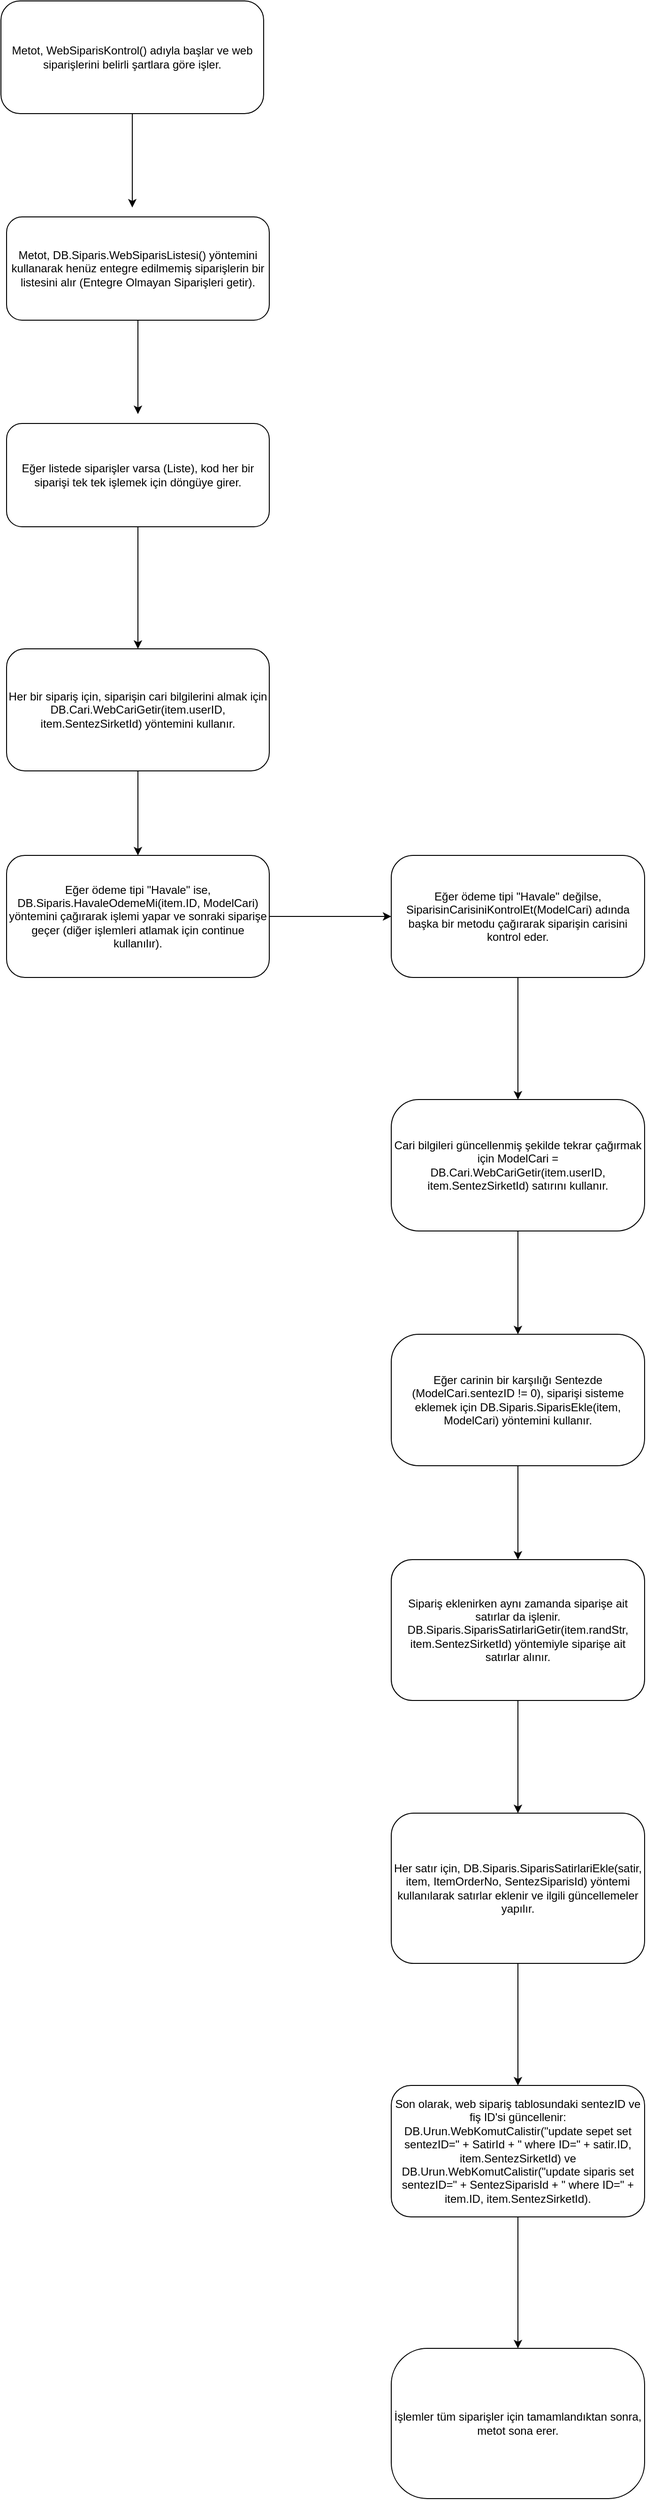 <mxfile version="21.6.2" type="github">
  <diagram id="C5RBs43oDa-KdzZeNtuy" name="Page-1">
    <mxGraphModel dx="1434" dy="1957" grid="1" gridSize="10" guides="1" tooltips="1" connect="1" arrows="1" fold="1" page="1" pageScale="1" pageWidth="827" pageHeight="1169" math="0" shadow="0">
      <root>
        <mxCell id="WIyWlLk6GJQsqaUBKTNV-0" />
        <mxCell id="WIyWlLk6GJQsqaUBKTNV-1" parent="WIyWlLk6GJQsqaUBKTNV-0" />
        <mxCell id="3B399eauovrUwrFBf5yU-2" style="edgeStyle=orthogonalEdgeStyle;rounded=0;orthogonalLoop=1;jettySize=auto;html=1;exitX=0.5;exitY=1;exitDx=0;exitDy=0;" edge="1" parent="WIyWlLk6GJQsqaUBKTNV-1" source="3B399eauovrUwrFBf5yU-0">
          <mxGeometry relative="1" as="geometry">
            <mxPoint x="414" y="-870" as="targetPoint" />
          </mxGeometry>
        </mxCell>
        <mxCell id="3B399eauovrUwrFBf5yU-0" value="Metot, WebSiparisKontrol() adıyla başlar ve web siparişlerini belirli şartlara göre işler." style="rounded=1;whiteSpace=wrap;html=1;arcSize=17;" vertex="1" parent="WIyWlLk6GJQsqaUBKTNV-1">
          <mxGeometry x="274" y="-1090" width="280" height="120" as="geometry" />
        </mxCell>
        <mxCell id="3B399eauovrUwrFBf5yU-4" style="edgeStyle=orthogonalEdgeStyle;rounded=0;orthogonalLoop=1;jettySize=auto;html=1;exitX=0.5;exitY=1;exitDx=0;exitDy=0;" edge="1" parent="WIyWlLk6GJQsqaUBKTNV-1" source="3B399eauovrUwrFBf5yU-3">
          <mxGeometry relative="1" as="geometry">
            <mxPoint x="420" y="-650" as="targetPoint" />
          </mxGeometry>
        </mxCell>
        <mxCell id="3B399eauovrUwrFBf5yU-3" value="Metot, DB.Siparis.WebSiparisListesi() yöntemini kullanarak henüz entegre edilmemiş siparişlerin bir listesini alır (Entegre Olmayan Siparişleri getir)." style="rounded=1;whiteSpace=wrap;html=1;" vertex="1" parent="WIyWlLk6GJQsqaUBKTNV-1">
          <mxGeometry x="280" y="-860" width="280" height="110" as="geometry" />
        </mxCell>
        <mxCell id="3B399eauovrUwrFBf5yU-6" style="edgeStyle=orthogonalEdgeStyle;rounded=0;orthogonalLoop=1;jettySize=auto;html=1;exitX=0.5;exitY=1;exitDx=0;exitDy=0;" edge="1" parent="WIyWlLk6GJQsqaUBKTNV-1" source="3B399eauovrUwrFBf5yU-5" target="3B399eauovrUwrFBf5yU-7">
          <mxGeometry relative="1" as="geometry">
            <mxPoint x="425" y="-440" as="targetPoint" />
          </mxGeometry>
        </mxCell>
        <mxCell id="3B399eauovrUwrFBf5yU-5" value="Eğer listede siparişler varsa (Liste), kod her bir siparişi tek tek işlemek için döngüye girer." style="rounded=1;whiteSpace=wrap;html=1;" vertex="1" parent="WIyWlLk6GJQsqaUBKTNV-1">
          <mxGeometry x="280" y="-640" width="280" height="110" as="geometry" />
        </mxCell>
        <mxCell id="3B399eauovrUwrFBf5yU-10" value="" style="edgeStyle=orthogonalEdgeStyle;rounded=0;orthogonalLoop=1;jettySize=auto;html=1;" edge="1" parent="WIyWlLk6GJQsqaUBKTNV-1" source="3B399eauovrUwrFBf5yU-7" target="3B399eauovrUwrFBf5yU-9">
          <mxGeometry relative="1" as="geometry" />
        </mxCell>
        <mxCell id="3B399eauovrUwrFBf5yU-7" value="Her bir sipariş için, siparişin cari bilgilerini almak için DB.Cari.WebCariGetir(item.userID, item.SentezSirketId) yöntemini kullanır." style="rounded=1;whiteSpace=wrap;html=1;" vertex="1" parent="WIyWlLk6GJQsqaUBKTNV-1">
          <mxGeometry x="280" y="-400" width="280" height="130" as="geometry" />
        </mxCell>
        <mxCell id="3B399eauovrUwrFBf5yU-16" value="" style="edgeStyle=orthogonalEdgeStyle;rounded=0;orthogonalLoop=1;jettySize=auto;html=1;" edge="1" parent="WIyWlLk6GJQsqaUBKTNV-1" source="3B399eauovrUwrFBf5yU-9" target="3B399eauovrUwrFBf5yU-15">
          <mxGeometry relative="1" as="geometry" />
        </mxCell>
        <mxCell id="3B399eauovrUwrFBf5yU-9" value="Eğer ödeme tipi &quot;Havale&quot; ise, DB.Siparis.HavaleOdemeMi(item.ID, ModelCari) yöntemini çağırarak işlemi yapar ve sonraki siparişe geçer (diğer işlemleri atlamak için continue kullanılır)." style="whiteSpace=wrap;html=1;rounded=1;arcSize=15;" vertex="1" parent="WIyWlLk6GJQsqaUBKTNV-1">
          <mxGeometry x="280" y="-180" width="280" height="130" as="geometry" />
        </mxCell>
        <mxCell id="3B399eauovrUwrFBf5yU-18" value="" style="edgeStyle=orthogonalEdgeStyle;rounded=0;orthogonalLoop=1;jettySize=auto;html=1;" edge="1" parent="WIyWlLk6GJQsqaUBKTNV-1" source="3B399eauovrUwrFBf5yU-15" target="3B399eauovrUwrFBf5yU-17">
          <mxGeometry relative="1" as="geometry" />
        </mxCell>
        <mxCell id="3B399eauovrUwrFBf5yU-15" value="Eğer ödeme tipi &quot;Havale&quot; değilse, SiparisinCarisiniKontrolEt(ModelCari) adında başka bir metodu çağırarak siparişin carisini kontrol eder." style="whiteSpace=wrap;html=1;rounded=1;arcSize=18;" vertex="1" parent="WIyWlLk6GJQsqaUBKTNV-1">
          <mxGeometry x="690" y="-180" width="270" height="130" as="geometry" />
        </mxCell>
        <mxCell id="3B399eauovrUwrFBf5yU-20" value="" style="edgeStyle=orthogonalEdgeStyle;rounded=0;orthogonalLoop=1;jettySize=auto;html=1;" edge="1" parent="WIyWlLk6GJQsqaUBKTNV-1" source="3B399eauovrUwrFBf5yU-17" target="3B399eauovrUwrFBf5yU-19">
          <mxGeometry relative="1" as="geometry" />
        </mxCell>
        <mxCell id="3B399eauovrUwrFBf5yU-17" value="Cari bilgileri güncellenmiş şekilde tekrar çağırmak için ModelCari = DB.Cari.WebCariGetir(item.userID, item.SentezSirketId) satırını kullanır." style="whiteSpace=wrap;html=1;rounded=1;arcSize=21;" vertex="1" parent="WIyWlLk6GJQsqaUBKTNV-1">
          <mxGeometry x="690" y="80" width="270" height="140" as="geometry" />
        </mxCell>
        <mxCell id="3B399eauovrUwrFBf5yU-22" value="" style="edgeStyle=orthogonalEdgeStyle;rounded=0;orthogonalLoop=1;jettySize=auto;html=1;" edge="1" parent="WIyWlLk6GJQsqaUBKTNV-1" source="3B399eauovrUwrFBf5yU-19" target="3B399eauovrUwrFBf5yU-21">
          <mxGeometry relative="1" as="geometry" />
        </mxCell>
        <mxCell id="3B399eauovrUwrFBf5yU-19" value="Eğer carinin bir karşılığı Sentezde (ModelCari.sentezID != 0), siparişi sisteme eklemek için DB.Siparis.SiparisEkle(item, ModelCari) yöntemini kullanır." style="whiteSpace=wrap;html=1;rounded=1;arcSize=21;" vertex="1" parent="WIyWlLk6GJQsqaUBKTNV-1">
          <mxGeometry x="690" y="330" width="270" height="140" as="geometry" />
        </mxCell>
        <mxCell id="3B399eauovrUwrFBf5yU-24" value="" style="edgeStyle=orthogonalEdgeStyle;rounded=0;orthogonalLoop=1;jettySize=auto;html=1;" edge="1" parent="WIyWlLk6GJQsqaUBKTNV-1" source="3B399eauovrUwrFBf5yU-21" target="3B399eauovrUwrFBf5yU-23">
          <mxGeometry relative="1" as="geometry" />
        </mxCell>
        <mxCell id="3B399eauovrUwrFBf5yU-21" value="Sipariş eklenirken aynı zamanda siparişe ait satırlar da işlenir. DB.Siparis.SiparisSatirlariGetir(item.randStr, item.SentezSirketId) yöntemiyle siparişe ait satırlar alınır." style="whiteSpace=wrap;html=1;rounded=1;" vertex="1" parent="WIyWlLk6GJQsqaUBKTNV-1">
          <mxGeometry x="690" y="570" width="270" height="150" as="geometry" />
        </mxCell>
        <mxCell id="3B399eauovrUwrFBf5yU-26" value="" style="edgeStyle=orthogonalEdgeStyle;rounded=0;orthogonalLoop=1;jettySize=auto;html=1;" edge="1" parent="WIyWlLk6GJQsqaUBKTNV-1" source="3B399eauovrUwrFBf5yU-23" target="3B399eauovrUwrFBf5yU-25">
          <mxGeometry relative="1" as="geometry" />
        </mxCell>
        <mxCell id="3B399eauovrUwrFBf5yU-23" value="Her satır için, DB.Siparis.SiparisSatirlariEkle(satir, item, ItemOrderNo, SentezSiparisId) yöntemi kullanılarak satırlar eklenir ve ilgili güncellemeler yapılır." style="whiteSpace=wrap;html=1;rounded=1;" vertex="1" parent="WIyWlLk6GJQsqaUBKTNV-1">
          <mxGeometry x="690" y="840" width="270" height="160" as="geometry" />
        </mxCell>
        <mxCell id="3B399eauovrUwrFBf5yU-28" value="" style="edgeStyle=orthogonalEdgeStyle;rounded=0;orthogonalLoop=1;jettySize=auto;html=1;" edge="1" parent="WIyWlLk6GJQsqaUBKTNV-1" source="3B399eauovrUwrFBf5yU-25" target="3B399eauovrUwrFBf5yU-27">
          <mxGeometry relative="1" as="geometry" />
        </mxCell>
        <mxCell id="3B399eauovrUwrFBf5yU-25" value="Son olarak, web sipariş tablosundaki sentezID ve fiş ID&#39;si güncellenir: DB.Urun.WebKomutCalistir(&quot;update sepet set sentezID=&quot; + SatirId + &quot; where ID=&quot; + satir.ID, item.SentezSirketId) ve DB.Urun.WebKomutCalistir(&quot;update siparis set sentezID=&quot; + SentezSiparisId + &quot; where ID=&quot; + item.ID, item.SentezSirketId)." style="whiteSpace=wrap;html=1;rounded=1;" vertex="1" parent="WIyWlLk6GJQsqaUBKTNV-1">
          <mxGeometry x="690" y="1130" width="270" height="140" as="geometry" />
        </mxCell>
        <mxCell id="3B399eauovrUwrFBf5yU-27" value="İşlemler tüm siparişler için tamamlandıktan sonra, metot sona erer." style="whiteSpace=wrap;html=1;rounded=1;arcSize=24;" vertex="1" parent="WIyWlLk6GJQsqaUBKTNV-1">
          <mxGeometry x="690" y="1410" width="270" height="160" as="geometry" />
        </mxCell>
      </root>
    </mxGraphModel>
  </diagram>
</mxfile>

